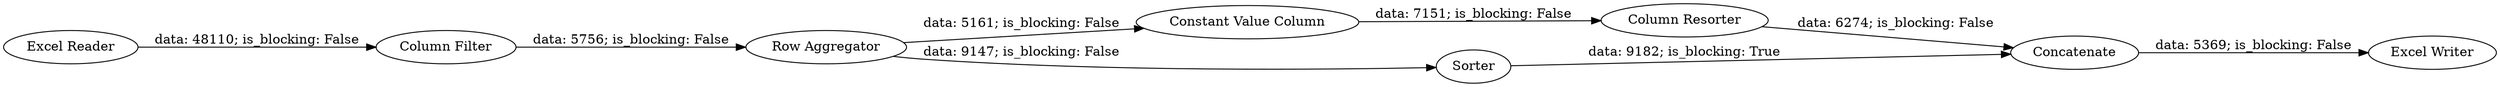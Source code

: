 digraph {
	"4022419053513963493_20" [label="Constant Value Column"]
	"4022419053513963493_22" [label=Concatenate]
	"4022419053513963493_18" [label="Row Aggregator"]
	"4022419053513963493_23" [label="Excel Writer"]
	"4022419053513963493_24" [label="Excel Reader"]
	"4022419053513963493_25" [label="Column Filter"]
	"4022419053513963493_19" [label=Sorter]
	"4022419053513963493_21" [label="Column Resorter"]
	"4022419053513963493_18" -> "4022419053513963493_20" [label="data: 5161; is_blocking: False"]
	"4022419053513963493_25" -> "4022419053513963493_18" [label="data: 5756; is_blocking: False"]
	"4022419053513963493_19" -> "4022419053513963493_22" [label="data: 9182; is_blocking: True"]
	"4022419053513963493_20" -> "4022419053513963493_21" [label="data: 7151; is_blocking: False"]
	"4022419053513963493_18" -> "4022419053513963493_19" [label="data: 9147; is_blocking: False"]
	"4022419053513963493_21" -> "4022419053513963493_22" [label="data: 6274; is_blocking: False"]
	"4022419053513963493_24" -> "4022419053513963493_25" [label="data: 48110; is_blocking: False"]
	"4022419053513963493_22" -> "4022419053513963493_23" [label="data: 5369; is_blocking: False"]
	rankdir=LR
}
